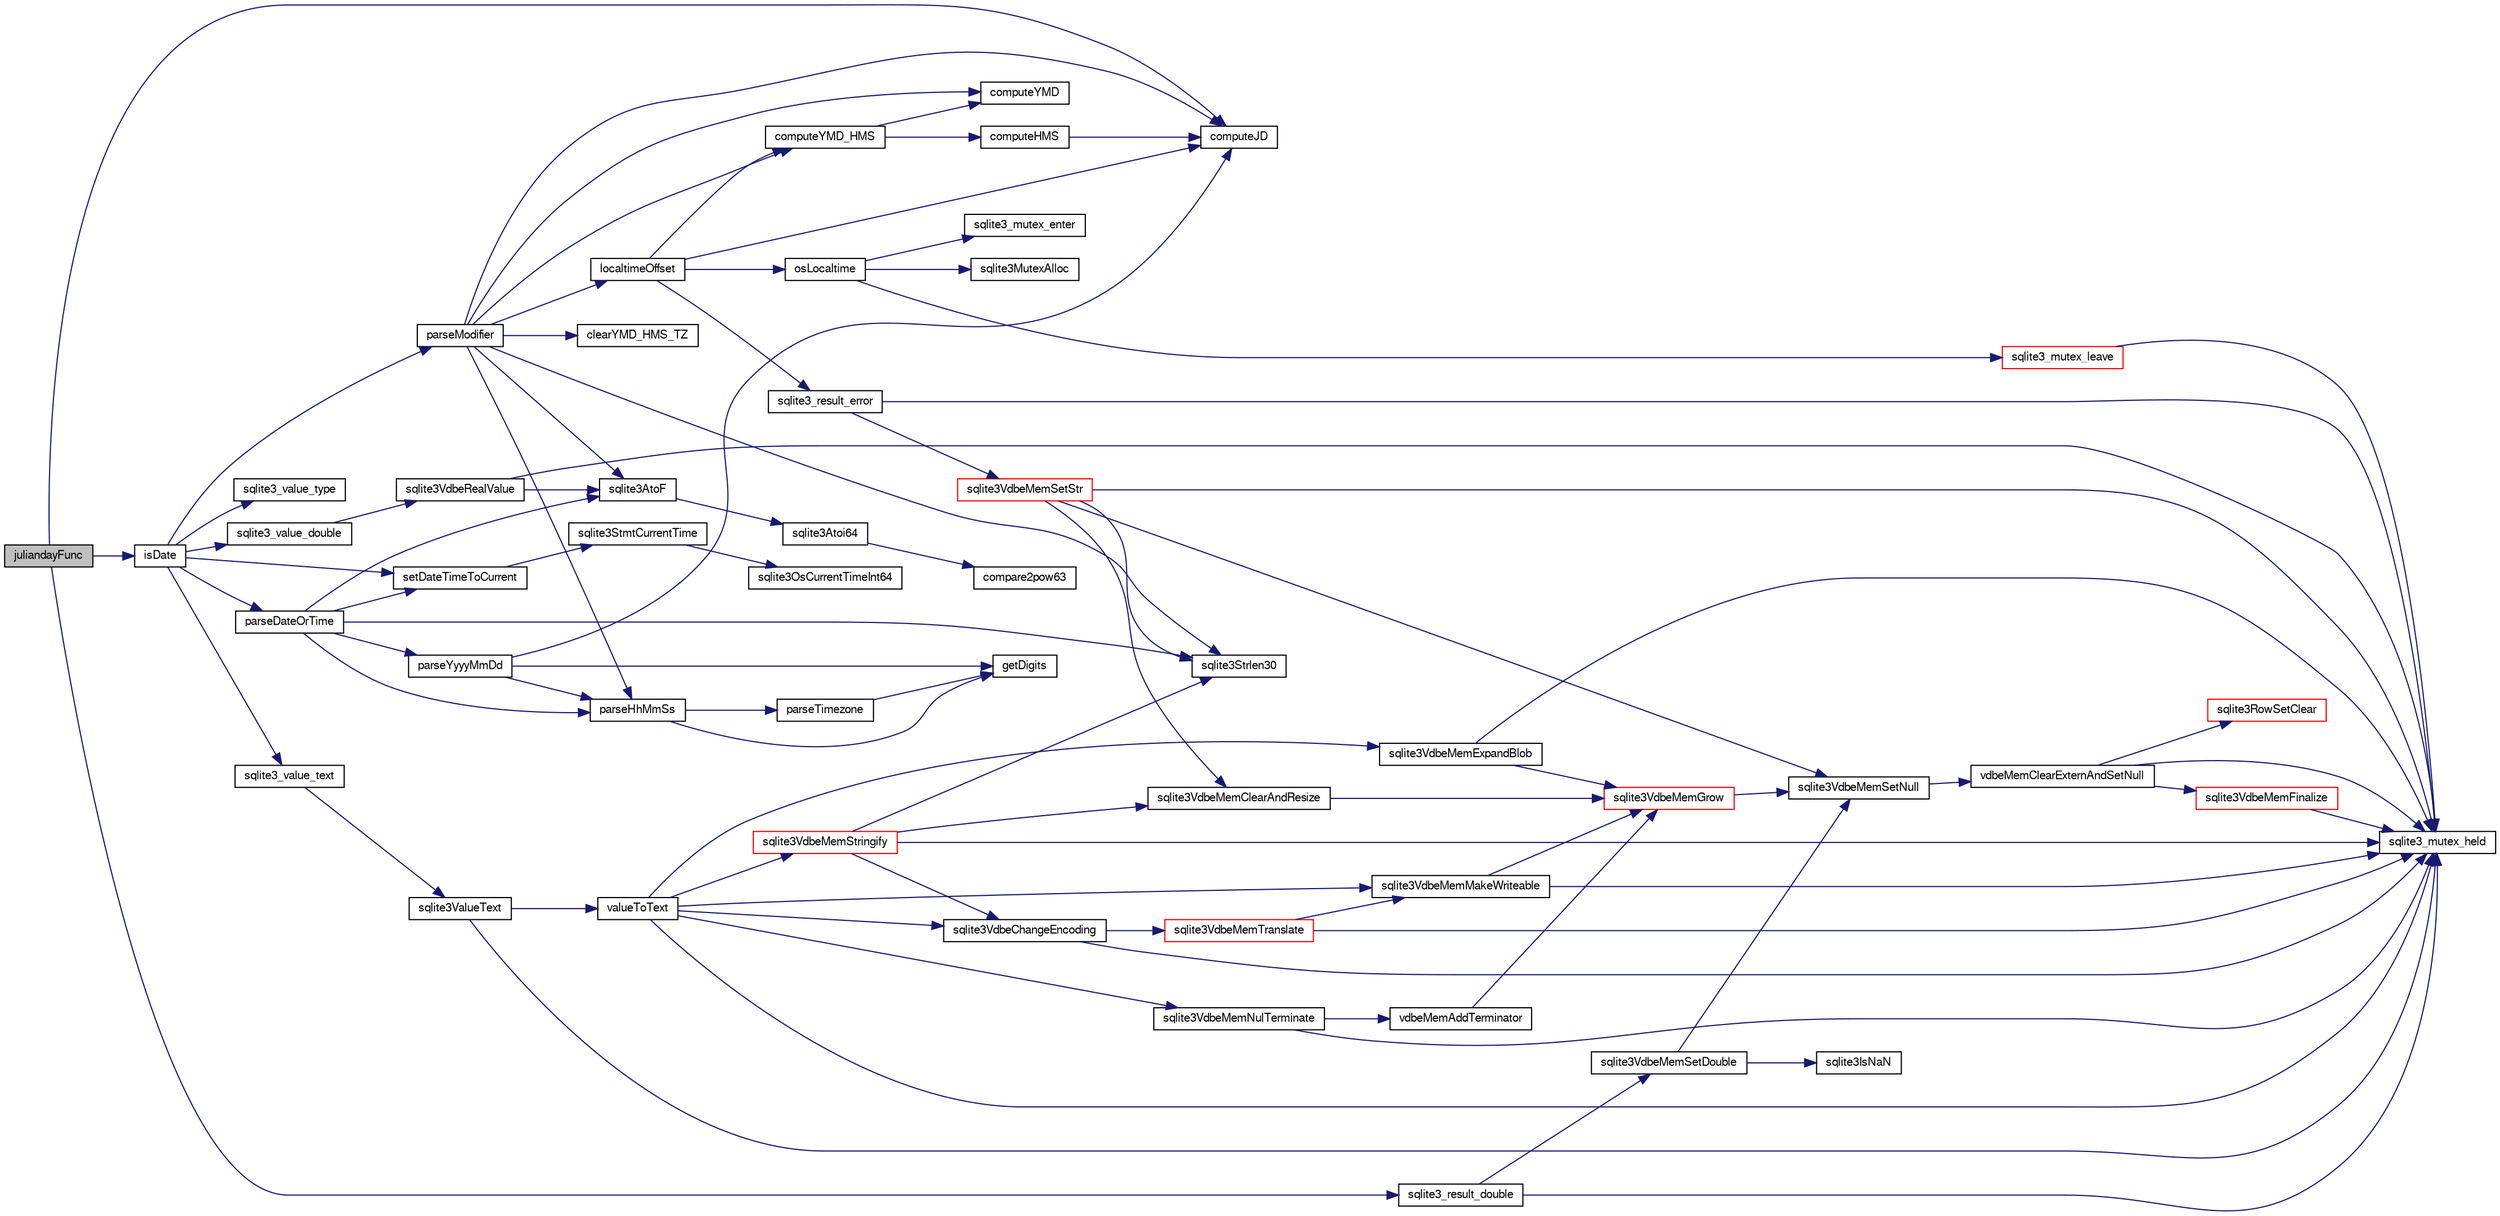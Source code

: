 digraph "juliandayFunc"
{
  edge [fontname="FreeSans",fontsize="10",labelfontname="FreeSans",labelfontsize="10"];
  node [fontname="FreeSans",fontsize="10",shape=record];
  rankdir="LR";
  Node151694 [label="juliandayFunc",height=0.2,width=0.4,color="black", fillcolor="grey75", style="filled", fontcolor="black"];
  Node151694 -> Node151695 [color="midnightblue",fontsize="10",style="solid",fontname="FreeSans"];
  Node151695 [label="isDate",height=0.2,width=0.4,color="black", fillcolor="white", style="filled",URL="$sqlite3_8c.html#a88586fabfb5a2ee248ccf6f5dfb90904"];
  Node151695 -> Node151696 [color="midnightblue",fontsize="10",style="solid",fontname="FreeSans"];
  Node151696 [label="setDateTimeToCurrent",height=0.2,width=0.4,color="black", fillcolor="white", style="filled",URL="$sqlite3_8c.html#a18009d23009369ca192dbbc98f7b9e2e"];
  Node151696 -> Node151697 [color="midnightblue",fontsize="10",style="solid",fontname="FreeSans"];
  Node151697 [label="sqlite3StmtCurrentTime",height=0.2,width=0.4,color="black", fillcolor="white", style="filled",URL="$sqlite3_8c.html#ae1011d49964d4f1e38cebd95eab80802"];
  Node151697 -> Node151698 [color="midnightblue",fontsize="10",style="solid",fontname="FreeSans"];
  Node151698 [label="sqlite3OsCurrentTimeInt64",height=0.2,width=0.4,color="black", fillcolor="white", style="filled",URL="$sqlite3_8c.html#a8fba11754c83b89782ef18af266f5ec2"];
  Node151695 -> Node151699 [color="midnightblue",fontsize="10",style="solid",fontname="FreeSans"];
  Node151699 [label="sqlite3_value_type",height=0.2,width=0.4,color="black", fillcolor="white", style="filled",URL="$sqlite3_8c.html#ac5e91a982065a1ab220a43bbd18cfa60"];
  Node151695 -> Node151700 [color="midnightblue",fontsize="10",style="solid",fontname="FreeSans"];
  Node151700 [label="sqlite3_value_double",height=0.2,width=0.4,color="black", fillcolor="white", style="filled",URL="$sqlite3_8c.html#a3e50c1a2dd484a8b6911c9d163816b88"];
  Node151700 -> Node151701 [color="midnightblue",fontsize="10",style="solid",fontname="FreeSans"];
  Node151701 [label="sqlite3VdbeRealValue",height=0.2,width=0.4,color="black", fillcolor="white", style="filled",URL="$sqlite3_8c.html#a5bf943a4f9a5516911b3bc610e3d64e0"];
  Node151701 -> Node151702 [color="midnightblue",fontsize="10",style="solid",fontname="FreeSans"];
  Node151702 [label="sqlite3_mutex_held",height=0.2,width=0.4,color="black", fillcolor="white", style="filled",URL="$sqlite3_8c.html#acf77da68932b6bc163c5e68547ecc3e7"];
  Node151701 -> Node151703 [color="midnightblue",fontsize="10",style="solid",fontname="FreeSans"];
  Node151703 [label="sqlite3AtoF",height=0.2,width=0.4,color="black", fillcolor="white", style="filled",URL="$sqlite3_8c.html#ad2a961fc08942417d977510a1384b6d2"];
  Node151703 -> Node151704 [color="midnightblue",fontsize="10",style="solid",fontname="FreeSans"];
  Node151704 [label="sqlite3Atoi64",height=0.2,width=0.4,color="black", fillcolor="white", style="filled",URL="$sqlite3_8c.html#a5b13083911b3dc0a0b54f43acc686a39"];
  Node151704 -> Node151705 [color="midnightblue",fontsize="10",style="solid",fontname="FreeSans"];
  Node151705 [label="compare2pow63",height=0.2,width=0.4,color="black", fillcolor="white", style="filled",URL="$sqlite3_8c.html#adcbebdd3f570175519922276b83132e0"];
  Node151695 -> Node151706 [color="midnightblue",fontsize="10",style="solid",fontname="FreeSans"];
  Node151706 [label="sqlite3_value_text",height=0.2,width=0.4,color="black", fillcolor="white", style="filled",URL="$sqlite3_8c.html#aef2ace3239e6dd59c74110faa70f8171"];
  Node151706 -> Node151707 [color="midnightblue",fontsize="10",style="solid",fontname="FreeSans"];
  Node151707 [label="sqlite3ValueText",height=0.2,width=0.4,color="black", fillcolor="white", style="filled",URL="$sqlite3_8c.html#ad567a94e52d1adf81f4857fdba00a59b"];
  Node151707 -> Node151702 [color="midnightblue",fontsize="10",style="solid",fontname="FreeSans"];
  Node151707 -> Node151708 [color="midnightblue",fontsize="10",style="solid",fontname="FreeSans"];
  Node151708 [label="valueToText",height=0.2,width=0.4,color="black", fillcolor="white", style="filled",URL="$sqlite3_8c.html#abded1c4848e5c5901949c02af499044c"];
  Node151708 -> Node151702 [color="midnightblue",fontsize="10",style="solid",fontname="FreeSans"];
  Node151708 -> Node151709 [color="midnightblue",fontsize="10",style="solid",fontname="FreeSans"];
  Node151709 [label="sqlite3VdbeMemExpandBlob",height=0.2,width=0.4,color="black", fillcolor="white", style="filled",URL="$sqlite3_8c.html#afa1d06c05f058623f190c05aac4a5c7c"];
  Node151709 -> Node151702 [color="midnightblue",fontsize="10",style="solid",fontname="FreeSans"];
  Node151709 -> Node151710 [color="midnightblue",fontsize="10",style="solid",fontname="FreeSans"];
  Node151710 [label="sqlite3VdbeMemGrow",height=0.2,width=0.4,color="red", fillcolor="white", style="filled",URL="$sqlite3_8c.html#aba753c9690ae0ba31b5100945cf29447"];
  Node151710 -> Node151820 [color="midnightblue",fontsize="10",style="solid",fontname="FreeSans"];
  Node151820 [label="sqlite3VdbeMemSetNull",height=0.2,width=0.4,color="black", fillcolor="white", style="filled",URL="$sqlite3_8c.html#ae01092c23aebaf8a3ebdf3954609b410"];
  Node151820 -> Node151821 [color="midnightblue",fontsize="10",style="solid",fontname="FreeSans"];
  Node151821 [label="vdbeMemClearExternAndSetNull",height=0.2,width=0.4,color="black", fillcolor="white", style="filled",URL="$sqlite3_8c.html#a29c41a360fb0e86b817777daf061230c"];
  Node151821 -> Node151702 [color="midnightblue",fontsize="10",style="solid",fontname="FreeSans"];
  Node151821 -> Node151822 [color="midnightblue",fontsize="10",style="solid",fontname="FreeSans"];
  Node151822 [label="sqlite3VdbeMemFinalize",height=0.2,width=0.4,color="red", fillcolor="white", style="filled",URL="$sqlite3_8c.html#a2568220f48ddef81b1c43e401042d9d2"];
  Node151822 -> Node151702 [color="midnightblue",fontsize="10",style="solid",fontname="FreeSans"];
  Node151821 -> Node151823 [color="midnightblue",fontsize="10",style="solid",fontname="FreeSans"];
  Node151823 [label="sqlite3RowSetClear",height=0.2,width=0.4,color="red", fillcolor="white", style="filled",URL="$sqlite3_8c.html#ae153de0cd969511a607e26deeca80342"];
  Node151708 -> Node151962 [color="midnightblue",fontsize="10",style="solid",fontname="FreeSans"];
  Node151962 [label="sqlite3VdbeChangeEncoding",height=0.2,width=0.4,color="black", fillcolor="white", style="filled",URL="$sqlite3_8c.html#aa7cf8e488bf8cf9ec18528f52a40de31"];
  Node151962 -> Node151702 [color="midnightblue",fontsize="10",style="solid",fontname="FreeSans"];
  Node151962 -> Node151963 [color="midnightblue",fontsize="10",style="solid",fontname="FreeSans"];
  Node151963 [label="sqlite3VdbeMemTranslate",height=0.2,width=0.4,color="red", fillcolor="white", style="filled",URL="$sqlite3_8c.html#adc5f07459f00d96ec7591be255d029f5"];
  Node151963 -> Node151702 [color="midnightblue",fontsize="10",style="solid",fontname="FreeSans"];
  Node151963 -> Node151828 [color="midnightblue",fontsize="10",style="solid",fontname="FreeSans"];
  Node151828 [label="sqlite3VdbeMemMakeWriteable",height=0.2,width=0.4,color="black", fillcolor="white", style="filled",URL="$sqlite3_8c.html#afabdd8032205a36c69ad191c6bbb6a34"];
  Node151828 -> Node151702 [color="midnightblue",fontsize="10",style="solid",fontname="FreeSans"];
  Node151828 -> Node151710 [color="midnightblue",fontsize="10",style="solid",fontname="FreeSans"];
  Node151708 -> Node151828 [color="midnightblue",fontsize="10",style="solid",fontname="FreeSans"];
  Node151708 -> Node151964 [color="midnightblue",fontsize="10",style="solid",fontname="FreeSans"];
  Node151964 [label="sqlite3VdbeMemNulTerminate",height=0.2,width=0.4,color="black", fillcolor="white", style="filled",URL="$sqlite3_8c.html#ad72ffa8a87fad7797ceeca0682df6aa3"];
  Node151964 -> Node151702 [color="midnightblue",fontsize="10",style="solid",fontname="FreeSans"];
  Node151964 -> Node151965 [color="midnightblue",fontsize="10",style="solid",fontname="FreeSans"];
  Node151965 [label="vdbeMemAddTerminator",height=0.2,width=0.4,color="black", fillcolor="white", style="filled",URL="$sqlite3_8c.html#a01c7c7c70bf090b2882bce28aa35c4c9"];
  Node151965 -> Node151710 [color="midnightblue",fontsize="10",style="solid",fontname="FreeSans"];
  Node151708 -> Node151966 [color="midnightblue",fontsize="10",style="solid",fontname="FreeSans"];
  Node151966 [label="sqlite3VdbeMemStringify",height=0.2,width=0.4,color="red", fillcolor="white", style="filled",URL="$sqlite3_8c.html#aaf8a4e6bd1059297d279570e30b7680a"];
  Node151966 -> Node151702 [color="midnightblue",fontsize="10",style="solid",fontname="FreeSans"];
  Node151966 -> Node151824 [color="midnightblue",fontsize="10",style="solid",fontname="FreeSans"];
  Node151824 [label="sqlite3VdbeMemClearAndResize",height=0.2,width=0.4,color="black", fillcolor="white", style="filled",URL="$sqlite3_8c.html#add082be4aa46084ecdf023cfac898231"];
  Node151824 -> Node151710 [color="midnightblue",fontsize="10",style="solid",fontname="FreeSans"];
  Node151966 -> Node151770 [color="midnightblue",fontsize="10",style="solid",fontname="FreeSans"];
  Node151770 [label="sqlite3Strlen30",height=0.2,width=0.4,color="black", fillcolor="white", style="filled",URL="$sqlite3_8c.html#a3dcd80ba41f1a308193dee74857b62a7"];
  Node151966 -> Node151962 [color="midnightblue",fontsize="10",style="solid",fontname="FreeSans"];
  Node151695 -> Node151967 [color="midnightblue",fontsize="10",style="solid",fontname="FreeSans"];
  Node151967 [label="parseDateOrTime",height=0.2,width=0.4,color="black", fillcolor="white", style="filled",URL="$sqlite3_8c.html#a86a0ea000a0479eb6de44cbeb82acef9"];
  Node151967 -> Node151968 [color="midnightblue",fontsize="10",style="solid",fontname="FreeSans"];
  Node151968 [label="parseYyyyMmDd",height=0.2,width=0.4,color="black", fillcolor="white", style="filled",URL="$sqlite3_8c.html#ad3a4252b0c148f0174e1e546115b5802"];
  Node151968 -> Node151969 [color="midnightblue",fontsize="10",style="solid",fontname="FreeSans"];
  Node151969 [label="getDigits",height=0.2,width=0.4,color="black", fillcolor="white", style="filled",URL="$sqlite3_8c.html#af4fdc2bcc27f2897a50c080040855e4d"];
  Node151968 -> Node151970 [color="midnightblue",fontsize="10",style="solid",fontname="FreeSans"];
  Node151970 [label="parseHhMmSs",height=0.2,width=0.4,color="black", fillcolor="white", style="filled",URL="$sqlite3_8c.html#ac4cdecf91abf320cc407022a3bd4944f"];
  Node151970 -> Node151969 [color="midnightblue",fontsize="10",style="solid",fontname="FreeSans"];
  Node151970 -> Node151971 [color="midnightblue",fontsize="10",style="solid",fontname="FreeSans"];
  Node151971 [label="parseTimezone",height=0.2,width=0.4,color="black", fillcolor="white", style="filled",URL="$sqlite3_8c.html#a0cdd15f925d164c8f4ce8f6a7ef87294"];
  Node151971 -> Node151969 [color="midnightblue",fontsize="10",style="solid",fontname="FreeSans"];
  Node151968 -> Node151938 [color="midnightblue",fontsize="10",style="solid",fontname="FreeSans"];
  Node151938 [label="computeJD",height=0.2,width=0.4,color="black", fillcolor="white", style="filled",URL="$sqlite3_8c.html#aeeefea84c7c62565ee8e5491f39c0bc4"];
  Node151967 -> Node151970 [color="midnightblue",fontsize="10",style="solid",fontname="FreeSans"];
  Node151967 -> Node151696 [color="midnightblue",fontsize="10",style="solid",fontname="FreeSans"];
  Node151967 -> Node151703 [color="midnightblue",fontsize="10",style="solid",fontname="FreeSans"];
  Node151967 -> Node151770 [color="midnightblue",fontsize="10",style="solid",fontname="FreeSans"];
  Node151695 -> Node151972 [color="midnightblue",fontsize="10",style="solid",fontname="FreeSans"];
  Node151972 [label="parseModifier",height=0.2,width=0.4,color="black", fillcolor="white", style="filled",URL="$sqlite3_8c.html#af27e39a2d2026d0f51799a9c254c4f06"];
  Node151972 -> Node151938 [color="midnightblue",fontsize="10",style="solid",fontname="FreeSans"];
  Node151972 -> Node151973 [color="midnightblue",fontsize="10",style="solid",fontname="FreeSans"];
  Node151973 [label="localtimeOffset",height=0.2,width=0.4,color="black", fillcolor="white", style="filled",URL="$sqlite3_8c.html#a90df73d3001a38322fee639ae369b637"];
  Node151973 -> Node151940 [color="midnightblue",fontsize="10",style="solid",fontname="FreeSans"];
  Node151940 [label="computeYMD_HMS",height=0.2,width=0.4,color="black", fillcolor="white", style="filled",URL="$sqlite3_8c.html#aaa0f11071766258d0a6bd58c98a5cfa4"];
  Node151940 -> Node151935 [color="midnightblue",fontsize="10",style="solid",fontname="FreeSans"];
  Node151935 [label="computeYMD",height=0.2,width=0.4,color="black", fillcolor="white", style="filled",URL="$sqlite3_8c.html#a5bd5a8651c26bd9c9e84482fc7b82321"];
  Node151940 -> Node151937 [color="midnightblue",fontsize="10",style="solid",fontname="FreeSans"];
  Node151937 [label="computeHMS",height=0.2,width=0.4,color="black", fillcolor="white", style="filled",URL="$sqlite3_8c.html#a13e9c62b28e0545b79e18f6c020ee51b"];
  Node151937 -> Node151938 [color="midnightblue",fontsize="10",style="solid",fontname="FreeSans"];
  Node151973 -> Node151938 [color="midnightblue",fontsize="10",style="solid",fontname="FreeSans"];
  Node151973 -> Node151974 [color="midnightblue",fontsize="10",style="solid",fontname="FreeSans"];
  Node151974 [label="osLocaltime",height=0.2,width=0.4,color="black", fillcolor="white", style="filled",URL="$sqlite3_8c.html#a1cd1d1cf8d386ab8c12e96557cd47c20"];
  Node151974 -> Node151749 [color="midnightblue",fontsize="10",style="solid",fontname="FreeSans"];
  Node151749 [label="sqlite3MutexAlloc",height=0.2,width=0.4,color="black", fillcolor="white", style="filled",URL="$sqlite3_8c.html#a0e3f432ee581f6876b590e7ad7e84e19"];
  Node151974 -> Node151718 [color="midnightblue",fontsize="10",style="solid",fontname="FreeSans"];
  Node151718 [label="sqlite3_mutex_enter",height=0.2,width=0.4,color="black", fillcolor="white", style="filled",URL="$sqlite3_8c.html#a1c12cde690bd89f104de5cbad12a6bf5"];
  Node151974 -> Node151723 [color="midnightblue",fontsize="10",style="solid",fontname="FreeSans"];
  Node151723 [label="sqlite3_mutex_leave",height=0.2,width=0.4,color="red", fillcolor="white", style="filled",URL="$sqlite3_8c.html#a5838d235601dbd3c1fa993555c6bcc93"];
  Node151723 -> Node151702 [color="midnightblue",fontsize="10",style="solid",fontname="FreeSans"];
  Node151973 -> Node151866 [color="midnightblue",fontsize="10",style="solid",fontname="FreeSans"];
  Node151866 [label="sqlite3_result_error",height=0.2,width=0.4,color="black", fillcolor="white", style="filled",URL="$sqlite3_8c.html#a577161e1b67908b94f47007aaa6ae4c4"];
  Node151866 -> Node151702 [color="midnightblue",fontsize="10",style="solid",fontname="FreeSans"];
  Node151866 -> Node151819 [color="midnightblue",fontsize="10",style="solid",fontname="FreeSans"];
  Node151819 [label="sqlite3VdbeMemSetStr",height=0.2,width=0.4,color="red", fillcolor="white", style="filled",URL="$sqlite3_8c.html#a9697bec7c3b512483638ea3646191d7d"];
  Node151819 -> Node151702 [color="midnightblue",fontsize="10",style="solid",fontname="FreeSans"];
  Node151819 -> Node151820 [color="midnightblue",fontsize="10",style="solid",fontname="FreeSans"];
  Node151819 -> Node151770 [color="midnightblue",fontsize="10",style="solid",fontname="FreeSans"];
  Node151819 -> Node151824 [color="midnightblue",fontsize="10",style="solid",fontname="FreeSans"];
  Node151972 -> Node151975 [color="midnightblue",fontsize="10",style="solid",fontname="FreeSans"];
  Node151975 [label="clearYMD_HMS_TZ",height=0.2,width=0.4,color="black", fillcolor="white", style="filled",URL="$sqlite3_8c.html#a52d96edd21a70f6a8a6a987c54de3cc3"];
  Node151972 -> Node151703 [color="midnightblue",fontsize="10",style="solid",fontname="FreeSans"];
  Node151972 -> Node151770 [color="midnightblue",fontsize="10",style="solid",fontname="FreeSans"];
  Node151972 -> Node151940 [color="midnightblue",fontsize="10",style="solid",fontname="FreeSans"];
  Node151972 -> Node151935 [color="midnightblue",fontsize="10",style="solid",fontname="FreeSans"];
  Node151972 -> Node151970 [color="midnightblue",fontsize="10",style="solid",fontname="FreeSans"];
  Node151694 -> Node151938 [color="midnightblue",fontsize="10",style="solid",fontname="FreeSans"];
  Node151694 -> Node151868 [color="midnightblue",fontsize="10",style="solid",fontname="FreeSans"];
  Node151868 [label="sqlite3_result_double",height=0.2,width=0.4,color="black", fillcolor="white", style="filled",URL="$sqlite3_8c.html#a534d012000f6dd9777ad42c495b68585"];
  Node151868 -> Node151702 [color="midnightblue",fontsize="10",style="solid",fontname="FreeSans"];
  Node151868 -> Node151869 [color="midnightblue",fontsize="10",style="solid",fontname="FreeSans"];
  Node151869 [label="sqlite3VdbeMemSetDouble",height=0.2,width=0.4,color="black", fillcolor="white", style="filled",URL="$sqlite3_8c.html#a275e5080bf002b17d0e0d5b65e809d39"];
  Node151869 -> Node151820 [color="midnightblue",fontsize="10",style="solid",fontname="FreeSans"];
  Node151869 -> Node151769 [color="midnightblue",fontsize="10",style="solid",fontname="FreeSans"];
  Node151769 [label="sqlite3IsNaN",height=0.2,width=0.4,color="black", fillcolor="white", style="filled",URL="$sqlite3_8c.html#aed4d78203877c3486765ccbc7feebb50"];
}

